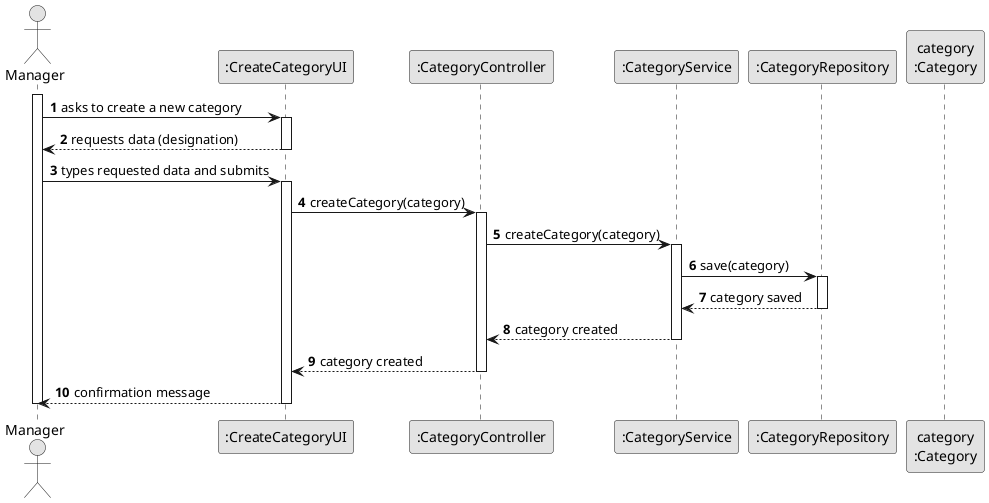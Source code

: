 @startuml
skinparam monochrome true
skinparam packageStyle rectangle
skinparam shadowing false

autonumber

actor Manager as M
participant ":CreateCategoryUI" as UI
participant ":CategoryController" as CTRL
participant ":CategoryService" as SERV
participant ":CategoryRepository" as REPO
participant "category\n:Category" as CATEGORY

activate M

    M -> UI : asks to create a new category
    activate UI

        UI --> M : requests data (designation)
    deactivate UI

    M -> UI : types requested data and submits
    activate UI

        UI -> CTRL : createCategory(category)
        activate CTRL

            CTRL -> SERV : createCategory(category)
            activate SERV

                SERV -> REPO : save(category)
                activate REPO

                    REPO --> SERV : category saved
                deactivate REPO

                SERV --> CTRL : category created
            deactivate SERV

            CTRL --> UI : category created
        deactivate CTRL

        UI --> M : confirmation message
    deactivate UI

deactivate M

@enduml
